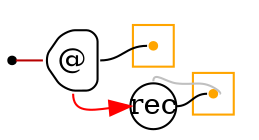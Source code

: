digraph G {
  rankdir=LR;
  edge[arrowhead=none,arrowtail=none];
  node[fixedsize=true,shape=circle]
  size="9.201041666666667,5.219270833333334";
  labeldistance=0;
  nodesep=.175;
  ranksep=.175;

 nd1[shape=point];
 nd2[label="@",tooltip="nd2-AppGraph",style=rounded,orientation=90,shape=house,width=.4,height=.4,color="#000000"];
 subgraph cluster_nd4 {
   graph[style=fill,color="orange"];
   ndcluster_nd4[tooltip="nd4",orientation=90,shape=point,color="orange"];
 };
   subgraph cluster_nd60 {
     graph[style=fill,color="orange"];
     ndcluster_nd60[tooltip="nd60",orientation=90,shape=point,color="orange"];
   };
 nd58[label="rec",tooltip="nd58-RecurGraph",style=rounded,width=.3,height=.3,color="#000000"];

  nd58->ndcluster_nd60[dir=back,headport=e,tailport=n,color=grey,arrowhead=none,arrowtail=none];
  nd58->ndcluster_nd60[tailport=e,headport=w];
  nd2->ndcluster_nd4[tailport=e,headport=w];
  nd2->nd58[tailport=s,headport=w,color=red,arrowhead=normal];
  nd1->nd2[tailport=e,headport=w,color="#b70000",arrowhead=none,arrowtail=none];
}